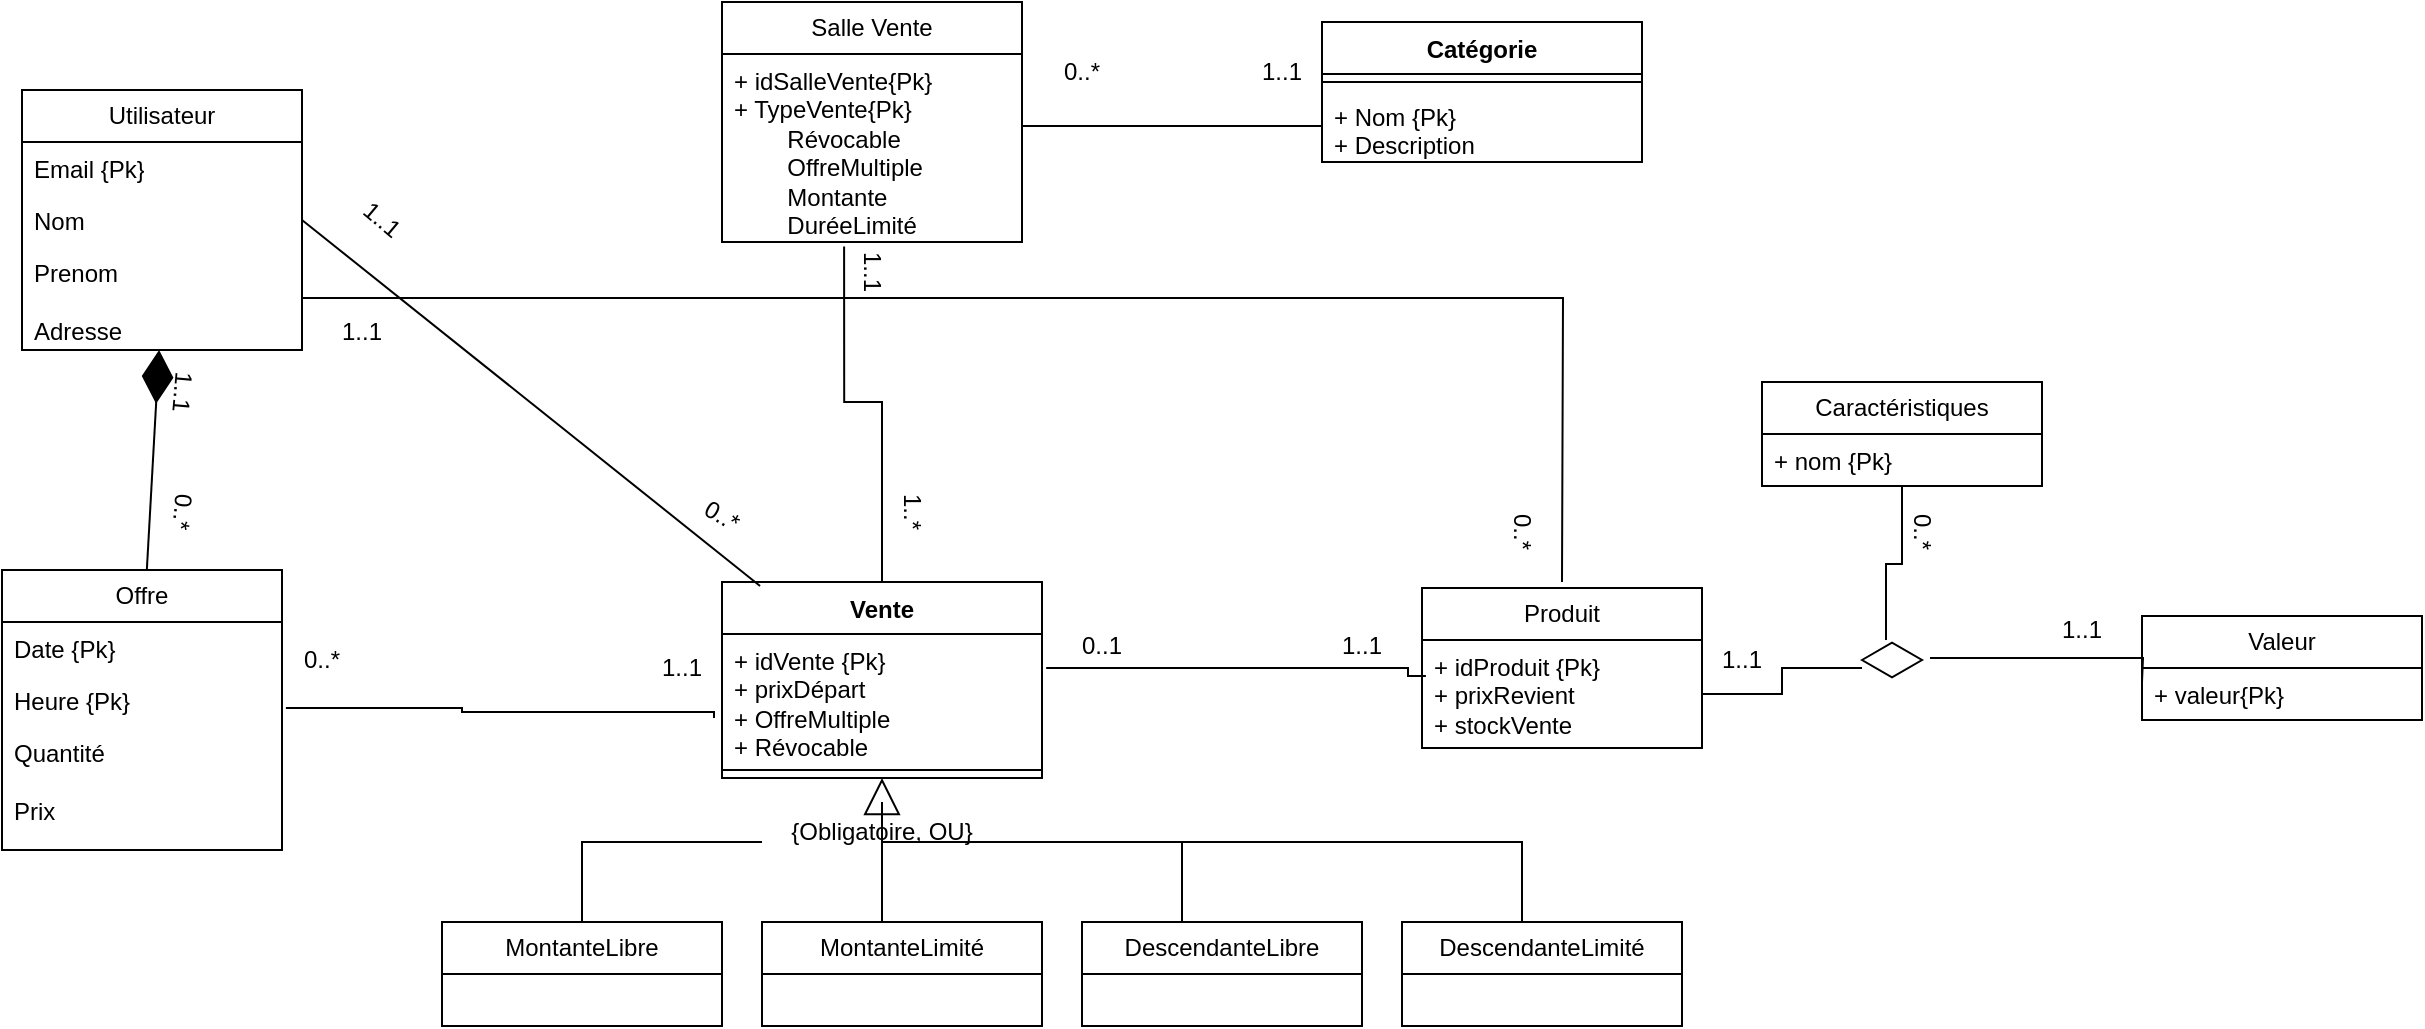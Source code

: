 <mxfile version="25.0.1">
  <diagram name="Page-1" id="bEzi7lj9S-R-zEcLBjzp">
    <mxGraphModel dx="2218" dy="712" grid="1" gridSize="10" guides="1" tooltips="1" connect="1" arrows="1" fold="1" page="1" pageScale="1" pageWidth="850" pageHeight="1100" math="0" shadow="0">
      <root>
        <mxCell id="0" />
        <mxCell id="1" parent="0" />
        <mxCell id="qWsT7fszdlcCHeryrmd0-2" value="Salle Vente" style="swimlane;fontStyle=0;childLayout=stackLayout;horizontal=1;startSize=26;fillColor=none;horizontalStack=0;resizeParent=1;resizeParentMax=0;resizeLast=0;collapsible=1;marginBottom=0;whiteSpace=wrap;html=1;" parent="1" vertex="1">
          <mxGeometry x="330" y="50" width="150" height="120" as="geometry" />
        </mxCell>
        <mxCell id="qWsT7fszdlcCHeryrmd0-3" value="&lt;div&gt;+ idSalleVente{Pk}&lt;br&gt;&lt;/div&gt;&lt;div&gt;+ TypeVente{Pk}&lt;/div&gt;&lt;div&gt;&lt;span style=&quot;white-space: pre;&quot;&gt;&#x9;Révocable&lt;/span&gt;&lt;span style=&quot;white-space: pre;&quot;&gt;&#x9;&lt;/span&gt;&lt;/div&gt;&lt;div&gt;&lt;span style=&quot;white-space: pre;&quot;&gt;&#x9;&lt;/span&gt;OffreMultiple&lt;/div&gt;&lt;div&gt;&lt;span style=&quot;white-space: pre;&quot;&gt;&#x9;&lt;/span&gt;Montante&lt;/div&gt;&lt;div&gt;&lt;span style=&quot;white-space: pre;&quot;&gt;&#x9;&lt;/span&gt;DuréeLimité&lt;br&gt;&lt;/div&gt;" style="text;strokeColor=none;fillColor=none;align=left;verticalAlign=top;spacingLeft=4;spacingRight=4;overflow=hidden;rotatable=0;points=[[0,0.5],[1,0.5]];portConstraint=eastwest;whiteSpace=wrap;html=1;" parent="qWsT7fszdlcCHeryrmd0-2" vertex="1">
          <mxGeometry y="26" width="150" height="94" as="geometry" />
        </mxCell>
        <mxCell id="qWsT7fszdlcCHeryrmd0-6" value="Catégorie" style="swimlane;fontStyle=1;align=center;verticalAlign=top;childLayout=stackLayout;horizontal=1;startSize=26;horizontalStack=0;resizeParent=1;resizeParentMax=0;resizeLast=0;collapsible=1;marginBottom=0;whiteSpace=wrap;html=1;" parent="1" vertex="1">
          <mxGeometry x="630" y="60" width="160" height="70" as="geometry" />
        </mxCell>
        <mxCell id="qWsT7fszdlcCHeryrmd0-8" value="" style="line;strokeWidth=1;fillColor=none;align=left;verticalAlign=middle;spacingTop=-1;spacingLeft=3;spacingRight=3;rotatable=0;labelPosition=right;points=[];portConstraint=eastwest;strokeColor=inherit;" parent="qWsT7fszdlcCHeryrmd0-6" vertex="1">
          <mxGeometry y="26" width="160" height="8" as="geometry" />
        </mxCell>
        <mxCell id="qWsT7fszdlcCHeryrmd0-7" value="&lt;div&gt;+ Nom {Pk}&lt;/div&gt;&lt;div&gt;+ Description&lt;br&gt;&lt;/div&gt;" style="text;strokeColor=none;fillColor=none;align=left;verticalAlign=top;spacingLeft=4;spacingRight=4;overflow=hidden;rotatable=0;points=[[0,0.5],[1,0.5]];portConstraint=eastwest;whiteSpace=wrap;html=1;" parent="qWsT7fszdlcCHeryrmd0-6" vertex="1">
          <mxGeometry y="34" width="160" height="36" as="geometry" />
        </mxCell>
        <mxCell id="qWsT7fszdlcCHeryrmd0-11" value="Vente" style="swimlane;fontStyle=1;align=center;verticalAlign=top;childLayout=stackLayout;horizontal=1;startSize=26;horizontalStack=0;resizeParent=1;resizeParentMax=0;resizeLast=0;collapsible=1;marginBottom=0;whiteSpace=wrap;html=1;" parent="1" vertex="1">
          <mxGeometry x="330" y="340" width="160" height="98" as="geometry">
            <mxRectangle x="330" y="340" width="70" height="30" as="alternateBounds" />
          </mxGeometry>
        </mxCell>
        <mxCell id="qWsT7fszdlcCHeryrmd0-12" value="&lt;div&gt;+ idVente {Pk}&lt;/div&gt;&lt;div&gt;+ prixDépart&lt;/div&gt;&lt;div&gt;+ OffreMultiple&lt;/div&gt;&lt;div&gt;+ Révocable&lt;/div&gt;" style="text;strokeColor=none;fillColor=none;align=left;verticalAlign=top;spacingLeft=4;spacingRight=4;overflow=hidden;rotatable=0;points=[[0,0.5],[1,0.5]];portConstraint=eastwest;whiteSpace=wrap;html=1;" parent="qWsT7fszdlcCHeryrmd0-11" vertex="1">
          <mxGeometry y="26" width="160" height="64" as="geometry" />
        </mxCell>
        <mxCell id="qWsT7fszdlcCHeryrmd0-13" value="" style="line;strokeWidth=1;fillColor=none;align=left;verticalAlign=middle;spacingTop=-1;spacingLeft=3;spacingRight=3;rotatable=0;labelPosition=right;points=[];portConstraint=eastwest;strokeColor=inherit;" parent="qWsT7fszdlcCHeryrmd0-11" vertex="1">
          <mxGeometry y="90" width="160" height="8" as="geometry" />
        </mxCell>
        <mxCell id="qWsT7fszdlcCHeryrmd0-16" value="" style="endArrow=none;html=1;edgeStyle=orthogonalEdgeStyle;rounded=0;exitX=0.407;exitY=1.024;exitDx=0;exitDy=0;exitPerimeter=0;entryX=0.5;entryY=0;entryDx=0;entryDy=0;" parent="1" source="qWsT7fszdlcCHeryrmd0-3" target="qWsT7fszdlcCHeryrmd0-11" edge="1">
          <mxGeometry relative="1" as="geometry">
            <mxPoint x="340" y="230.024" as="sourcePoint" />
            <mxPoint x="434" y="327" as="targetPoint" />
            <Array as="points">
              <mxPoint x="391" y="250" />
              <mxPoint x="410" y="250" />
            </Array>
          </mxGeometry>
        </mxCell>
        <mxCell id="qWsT7fszdlcCHeryrmd0-19" value="Produit" style="swimlane;fontStyle=0;childLayout=stackLayout;horizontal=1;startSize=26;fillColor=none;horizontalStack=0;resizeParent=1;resizeParentMax=0;resizeLast=0;collapsible=1;marginBottom=0;whiteSpace=wrap;html=1;" parent="1" vertex="1">
          <mxGeometry x="680" y="343" width="140" height="80" as="geometry" />
        </mxCell>
        <mxCell id="qWsT7fszdlcCHeryrmd0-20" value="&lt;div&gt;+ idProduit {Pk}&lt;/div&gt;&lt;div&gt;+ prixRevient&lt;/div&gt;&lt;div&gt;+ stockVente&lt;/div&gt;" style="text;strokeColor=none;fillColor=none;align=left;verticalAlign=top;spacingLeft=4;spacingRight=4;overflow=hidden;rotatable=0;points=[[0,0.5],[1,0.5]];portConstraint=eastwest;whiteSpace=wrap;html=1;" parent="qWsT7fszdlcCHeryrmd0-19" vertex="1">
          <mxGeometry y="26" width="140" height="54" as="geometry" />
        </mxCell>
        <mxCell id="qWsT7fszdlcCHeryrmd0-24" value="Caractéristiques" style="swimlane;fontStyle=0;childLayout=stackLayout;horizontal=1;startSize=26;fillColor=none;horizontalStack=0;resizeParent=1;resizeParentMax=0;resizeLast=0;collapsible=1;marginBottom=0;whiteSpace=wrap;html=1;" parent="1" vertex="1">
          <mxGeometry x="850" y="240" width="140" height="52" as="geometry" />
        </mxCell>
        <mxCell id="qWsT7fszdlcCHeryrmd0-25" value="+ nom {Pk}" style="text;strokeColor=none;fillColor=none;align=left;verticalAlign=top;spacingLeft=4;spacingRight=4;overflow=hidden;rotatable=0;points=[[0,0.5],[1,0.5]];portConstraint=eastwest;whiteSpace=wrap;html=1;" parent="qWsT7fszdlcCHeryrmd0-24" vertex="1">
          <mxGeometry y="26" width="140" height="26" as="geometry" />
        </mxCell>
        <mxCell id="qWsT7fszdlcCHeryrmd0-29" value="" style="html=1;whiteSpace=wrap;aspect=fixed;shape=isoRectangle;" parent="1" vertex="1">
          <mxGeometry x="900" y="370" width="30" height="18" as="geometry" />
        </mxCell>
        <mxCell id="qWsT7fszdlcCHeryrmd0-30" value="Valeur" style="swimlane;fontStyle=0;childLayout=stackLayout;horizontal=1;startSize=26;fillColor=none;horizontalStack=0;resizeParent=1;resizeParentMax=0;resizeLast=0;collapsible=1;marginBottom=0;whiteSpace=wrap;html=1;" parent="1" vertex="1">
          <mxGeometry x="1040" y="357" width="140" height="52" as="geometry" />
        </mxCell>
        <mxCell id="qWsT7fszdlcCHeryrmd0-31" value="+ valeur{Pk}" style="text;strokeColor=none;fillColor=none;align=left;verticalAlign=top;spacingLeft=4;spacingRight=4;overflow=hidden;rotatable=0;points=[[0,0.5],[1,0.5]];portConstraint=eastwest;whiteSpace=wrap;html=1;" parent="qWsT7fszdlcCHeryrmd0-30" vertex="1">
          <mxGeometry y="26" width="140" height="26" as="geometry" />
        </mxCell>
        <mxCell id="qWsT7fszdlcCHeryrmd0-34" value="" style="endArrow=none;html=1;edgeStyle=orthogonalEdgeStyle;rounded=0;exitX=1;exitY=0.5;exitDx=0;exitDy=0;entryX=0;entryY=0.722;entryDx=0;entryDy=0;entryPerimeter=0;" parent="1" source="qWsT7fszdlcCHeryrmd0-20" target="qWsT7fszdlcCHeryrmd0-29" edge="1">
          <mxGeometry relative="1" as="geometry">
            <mxPoint x="850" y="423" as="sourcePoint" />
            <mxPoint x="1010" y="423" as="targetPoint" />
          </mxGeometry>
        </mxCell>
        <mxCell id="qWsT7fszdlcCHeryrmd0-37" value="" style="endArrow=none;html=1;edgeStyle=orthogonalEdgeStyle;rounded=0;exitX=0.4;exitY=-0.056;exitDx=0;exitDy=0;entryX=0.5;entryY=1;entryDx=0;entryDy=0;exitPerimeter=0;" parent="1" source="qWsT7fszdlcCHeryrmd0-29" target="qWsT7fszdlcCHeryrmd0-24" edge="1">
          <mxGeometry relative="1" as="geometry">
            <mxPoint x="830" y="406" as="sourcePoint" />
            <mxPoint x="910" y="393" as="targetPoint" />
          </mxGeometry>
        </mxCell>
        <mxCell id="qWsT7fszdlcCHeryrmd0-38" value="" style="endArrow=none;html=1;edgeStyle=orthogonalEdgeStyle;rounded=0;exitX=1.133;exitY=0.444;exitDx=0;exitDy=0;exitPerimeter=0;" parent="1" source="qWsT7fszdlcCHeryrmd0-29" edge="1">
          <mxGeometry relative="1" as="geometry">
            <mxPoint x="950" y="413" as="sourcePoint" />
            <mxPoint x="1040" y="390" as="targetPoint" />
          </mxGeometry>
        </mxCell>
        <mxCell id="qWsT7fszdlcCHeryrmd0-39" value="" style="endArrow=block;endSize=16;endFill=0;html=1;rounded=0;entryX=0.5;entryY=1;entryDx=0;entryDy=0;" parent="1" target="qWsT7fszdlcCHeryrmd0-11" edge="1">
          <mxGeometry width="160" relative="1" as="geometry">
            <mxPoint x="410" y="510" as="sourcePoint" />
            <mxPoint x="470" y="500" as="targetPoint" />
          </mxGeometry>
        </mxCell>
        <mxCell id="qWsT7fszdlcCHeryrmd0-40" value="MontanteLimité" style="swimlane;fontStyle=0;childLayout=stackLayout;horizontal=1;startSize=26;fillColor=none;horizontalStack=0;resizeParent=1;resizeParentMax=0;resizeLast=0;collapsible=1;marginBottom=0;whiteSpace=wrap;html=1;" parent="1" vertex="1">
          <mxGeometry x="350" y="510" width="140" height="52" as="geometry" />
        </mxCell>
        <mxCell id="qWsT7fszdlcCHeryrmd0-44" value="DescendanteLibre" style="swimlane;fontStyle=0;childLayout=stackLayout;horizontal=1;startSize=26;fillColor=none;horizontalStack=0;resizeParent=1;resizeParentMax=0;resizeLast=0;collapsible=1;marginBottom=0;whiteSpace=wrap;html=1;" parent="1" vertex="1">
          <mxGeometry x="510" y="510" width="140" height="52" as="geometry" />
        </mxCell>
        <mxCell id="qWsT7fszdlcCHeryrmd0-45" value="MontanteLibre" style="swimlane;fontStyle=0;childLayout=stackLayout;horizontal=1;startSize=26;fillColor=none;horizontalStack=0;resizeParent=1;resizeParentMax=0;resizeLast=0;collapsible=1;marginBottom=0;whiteSpace=wrap;html=1;" parent="1" vertex="1">
          <mxGeometry x="190" y="510" width="140" height="52" as="geometry" />
        </mxCell>
        <mxCell id="qWsT7fszdlcCHeryrmd0-46" value="DescendanteLimité" style="swimlane;fontStyle=0;childLayout=stackLayout;horizontal=1;startSize=26;fillColor=none;horizontalStack=0;resizeParent=1;resizeParentMax=0;resizeLast=0;collapsible=1;marginBottom=0;whiteSpace=wrap;html=1;" parent="1" vertex="1">
          <mxGeometry x="670" y="510" width="140" height="52" as="geometry" />
        </mxCell>
        <mxCell id="qWsT7fszdlcCHeryrmd0-47" value="" style="endArrow=none;html=1;edgeStyle=orthogonalEdgeStyle;rounded=0;entryX=0.5;entryY=0;entryDx=0;entryDy=0;" parent="1" source="arsJJCZGLAYH2kTcxUSl-16" target="qWsT7fszdlcCHeryrmd0-45" edge="1">
          <mxGeometry relative="1" as="geometry">
            <mxPoint x="410" y="460" as="sourcePoint" />
            <mxPoint x="350" y="768" as="targetPoint" />
            <Array as="points">
              <mxPoint x="260" y="470" />
            </Array>
          </mxGeometry>
        </mxCell>
        <mxCell id="qWsT7fszdlcCHeryrmd0-48" value="" style="endArrow=none;html=1;edgeStyle=orthogonalEdgeStyle;rounded=0;entryX=0.5;entryY=0;entryDx=0;entryDy=0;" parent="1" edge="1">
          <mxGeometry relative="1" as="geometry">
            <mxPoint x="410" y="470" as="sourcePoint" />
            <mxPoint x="560" y="510" as="targetPoint" />
            <Array as="points">
              <mxPoint x="560" y="470" />
            </Array>
          </mxGeometry>
        </mxCell>
        <mxCell id="qWsT7fszdlcCHeryrmd0-49" value="" style="endArrow=none;html=1;edgeStyle=orthogonalEdgeStyle;rounded=0;entryX=0.5;entryY=0;entryDx=0;entryDy=0;" parent="1" edge="1">
          <mxGeometry relative="1" as="geometry">
            <mxPoint x="560" y="470" as="sourcePoint" />
            <mxPoint x="730" y="510" as="targetPoint" />
            <Array as="points">
              <mxPoint x="730" y="470" />
            </Array>
          </mxGeometry>
        </mxCell>
        <mxCell id="arsJJCZGLAYH2kTcxUSl-1" value="Offre" style="swimlane;fontStyle=0;childLayout=stackLayout;horizontal=1;startSize=26;fillColor=none;horizontalStack=0;resizeParent=1;resizeParentMax=0;resizeLast=0;collapsible=1;marginBottom=0;whiteSpace=wrap;html=1;" parent="1" vertex="1">
          <mxGeometry x="-30" y="334" width="140" height="140" as="geometry" />
        </mxCell>
        <mxCell id="arsJJCZGLAYH2kTcxUSl-2" value="Date {Pk}" style="text;strokeColor=none;fillColor=none;align=left;verticalAlign=top;spacingLeft=4;spacingRight=4;overflow=hidden;rotatable=0;points=[[0,0.5],[1,0.5]];portConstraint=eastwest;whiteSpace=wrap;html=1;" parent="arsJJCZGLAYH2kTcxUSl-1" vertex="1">
          <mxGeometry y="26" width="140" height="26" as="geometry" />
        </mxCell>
        <mxCell id="arsJJCZGLAYH2kTcxUSl-3" value="Heure {Pk}" style="text;strokeColor=none;fillColor=none;align=left;verticalAlign=top;spacingLeft=4;spacingRight=4;overflow=hidden;rotatable=0;points=[[0,0.5],[1,0.5]];portConstraint=eastwest;whiteSpace=wrap;html=1;" parent="arsJJCZGLAYH2kTcxUSl-1" vertex="1">
          <mxGeometry y="52" width="140" height="26" as="geometry" />
        </mxCell>
        <mxCell id="arsJJCZGLAYH2kTcxUSl-4" value="&lt;div&gt;Quantité&lt;/div&gt;&lt;div&gt;&lt;br&gt;&lt;/div&gt;&lt;div&gt;Prix&lt;br&gt;&lt;/div&gt;" style="text;strokeColor=none;fillColor=none;align=left;verticalAlign=top;spacingLeft=4;spacingRight=4;overflow=hidden;rotatable=0;points=[[0,0.5],[1,0.5]];portConstraint=eastwest;whiteSpace=wrap;html=1;" parent="arsJJCZGLAYH2kTcxUSl-1" vertex="1">
          <mxGeometry y="78" width="140" height="62" as="geometry" />
        </mxCell>
        <mxCell id="arsJJCZGLAYH2kTcxUSl-6" value="Utilisateur" style="swimlane;fontStyle=0;childLayout=stackLayout;horizontal=1;startSize=26;fillColor=none;horizontalStack=0;resizeParent=1;resizeParentMax=0;resizeLast=0;collapsible=1;marginBottom=0;whiteSpace=wrap;html=1;" parent="1" vertex="1">
          <mxGeometry x="-20" y="94" width="140" height="130" as="geometry" />
        </mxCell>
        <mxCell id="arsJJCZGLAYH2kTcxUSl-7" value="Email {Pk}" style="text;strokeColor=none;fillColor=none;align=left;verticalAlign=top;spacingLeft=4;spacingRight=4;overflow=hidden;rotatable=0;points=[[0,0.5],[1,0.5]];portConstraint=eastwest;whiteSpace=wrap;html=1;" parent="arsJJCZGLAYH2kTcxUSl-6" vertex="1">
          <mxGeometry y="26" width="140" height="26" as="geometry" />
        </mxCell>
        <mxCell id="arsJJCZGLAYH2kTcxUSl-8" value="Nom" style="text;strokeColor=none;fillColor=none;align=left;verticalAlign=top;spacingLeft=4;spacingRight=4;overflow=hidden;rotatable=0;points=[[0,0.5],[1,0.5]];portConstraint=eastwest;whiteSpace=wrap;html=1;" parent="arsJJCZGLAYH2kTcxUSl-6" vertex="1">
          <mxGeometry y="52" width="140" height="26" as="geometry" />
        </mxCell>
        <mxCell id="arsJJCZGLAYH2kTcxUSl-9" value="&lt;div&gt;Prenom&lt;/div&gt;&lt;div&gt;&lt;br&gt;&lt;/div&gt;&lt;div&gt;Adresse&lt;/div&gt;&lt;div&gt;&lt;br&gt;&lt;/div&gt;&lt;div&gt;&lt;br&gt;&lt;/div&gt;" style="text;strokeColor=none;fillColor=none;align=left;verticalAlign=top;spacingLeft=4;spacingRight=4;overflow=hidden;rotatable=0;points=[[0,0.5],[1,0.5]];portConstraint=eastwest;whiteSpace=wrap;html=1;" parent="arsJJCZGLAYH2kTcxUSl-6" vertex="1">
          <mxGeometry y="78" width="140" height="52" as="geometry" />
        </mxCell>
        <mxCell id="arsJJCZGLAYH2kTcxUSl-12" value="1..1" style="text;strokeColor=none;align=center;fillColor=none;html=1;verticalAlign=middle;whiteSpace=wrap;rounded=0;rotation=40;" parent="1" vertex="1">
          <mxGeometry x="130" y="144" width="60" height="30" as="geometry" />
        </mxCell>
        <mxCell id="arsJJCZGLAYH2kTcxUSl-13" value="0..*" style="text;strokeColor=none;align=center;fillColor=none;html=1;verticalAlign=middle;whiteSpace=wrap;rounded=0;rotation=30;" parent="1" vertex="1">
          <mxGeometry x="300" y="292" width="60" height="30" as="geometry" />
        </mxCell>
        <mxCell id="arsJJCZGLAYH2kTcxUSl-14" value="0..*" style="text;strokeColor=none;align=center;fillColor=none;html=1;verticalAlign=middle;whiteSpace=wrap;rounded=0;" parent="1" vertex="1">
          <mxGeometry x="100" y="364" width="60" height="30" as="geometry" />
        </mxCell>
        <mxCell id="arsJJCZGLAYH2kTcxUSl-15" value="1..1" style="text;strokeColor=none;align=center;fillColor=none;html=1;verticalAlign=middle;whiteSpace=wrap;rounded=0;" parent="1" vertex="1">
          <mxGeometry x="280" y="368" width="60" height="30" as="geometry" />
        </mxCell>
        <mxCell id="arsJJCZGLAYH2kTcxUSl-17" value="" style="endArrow=none;html=1;edgeStyle=orthogonalEdgeStyle;rounded=0;entryX=0.5;entryY=0;entryDx=0;entryDy=0;" parent="1" target="arsJJCZGLAYH2kTcxUSl-16" edge="1">
          <mxGeometry relative="1" as="geometry">
            <mxPoint x="410" y="460" as="sourcePoint" />
            <mxPoint x="260" y="510" as="targetPoint" />
            <Array as="points">
              <mxPoint x="410" y="470" />
            </Array>
          </mxGeometry>
        </mxCell>
        <mxCell id="arsJJCZGLAYH2kTcxUSl-16" value="{Obligatoire, OU}" style="text;strokeColor=none;align=center;fillColor=none;html=1;verticalAlign=middle;whiteSpace=wrap;rounded=0;" parent="1" vertex="1">
          <mxGeometry x="350" y="450" width="120" height="30" as="geometry" />
        </mxCell>
        <mxCell id="arsJJCZGLAYH2kTcxUSl-18" value="1..1" style="text;strokeColor=none;align=center;fillColor=none;html=1;verticalAlign=middle;whiteSpace=wrap;rounded=0;rotation=90;" parent="1" vertex="1">
          <mxGeometry x="375" y="170" width="60" height="30" as="geometry" />
        </mxCell>
        <mxCell id="arsJJCZGLAYH2kTcxUSl-20" value="1..*" style="text;strokeColor=none;align=center;fillColor=none;html=1;verticalAlign=middle;whiteSpace=wrap;rounded=0;rotation=90;" parent="1" vertex="1">
          <mxGeometry x="395" y="290" width="60" height="30" as="geometry" />
        </mxCell>
        <mxCell id="arsJJCZGLAYH2kTcxUSl-21" value="0..*" style="text;strokeColor=none;align=center;fillColor=none;html=1;verticalAlign=middle;whiteSpace=wrap;rounded=0;rotation=0;" parent="1" vertex="1">
          <mxGeometry x="480" y="70" width="60" height="30" as="geometry" />
        </mxCell>
        <mxCell id="arsJJCZGLAYH2kTcxUSl-22" value="&lt;div&gt;1..1&lt;/div&gt;" style="text;strokeColor=none;align=center;fillColor=none;html=1;verticalAlign=middle;whiteSpace=wrap;rounded=0;rotation=0;" parent="1" vertex="1">
          <mxGeometry x="580" y="70" width="60" height="30" as="geometry" />
        </mxCell>
        <mxCell id="arsJJCZGLAYH2kTcxUSl-23" value="1..1" style="text;strokeColor=none;align=center;fillColor=none;html=1;verticalAlign=middle;whiteSpace=wrap;rounded=0;" parent="1" vertex="1">
          <mxGeometry x="620" y="357" width="60" height="30" as="geometry" />
        </mxCell>
        <mxCell id="arsJJCZGLAYH2kTcxUSl-24" value="0..1" style="text;strokeColor=none;align=center;fillColor=none;html=1;verticalAlign=middle;whiteSpace=wrap;rounded=0;" parent="1" vertex="1">
          <mxGeometry x="490" y="357" width="60" height="30" as="geometry" />
        </mxCell>
        <mxCell id="arsJJCZGLAYH2kTcxUSl-27" value="" style="endArrow=diamondThin;endFill=1;endSize=24;html=1;rounded=0;exitX=1;exitY=1;exitDx=0;exitDy=0;" parent="1" source="arsJJCZGLAYH2kTcxUSl-29" target="arsJJCZGLAYH2kTcxUSl-9" edge="1">
          <mxGeometry width="160" relative="1" as="geometry">
            <mxPoint x="-57" y="292" as="sourcePoint" />
            <mxPoint x="-20" y="280" as="targetPoint" />
          </mxGeometry>
        </mxCell>
        <mxCell id="arsJJCZGLAYH2kTcxUSl-28" value="1..1" style="text;strokeColor=none;align=center;fillColor=none;html=1;verticalAlign=middle;whiteSpace=wrap;rounded=0;rotation=95;" parent="1" vertex="1">
          <mxGeometry x="30" y="230" width="60" height="30" as="geometry" />
        </mxCell>
        <mxCell id="arsJJCZGLAYH2kTcxUSl-29" value="0..*" style="text;strokeColor=none;align=center;fillColor=none;html=1;verticalAlign=middle;whiteSpace=wrap;rounded=0;rotation=95;" parent="1" vertex="1">
          <mxGeometry x="30" y="290" width="60" height="30" as="geometry" />
        </mxCell>
        <mxCell id="arsJJCZGLAYH2kTcxUSl-30" value="1..1" style="text;strokeColor=none;align=center;fillColor=none;html=1;verticalAlign=middle;whiteSpace=wrap;rounded=0;" parent="1" vertex="1">
          <mxGeometry x="810" y="364" width="60" height="30" as="geometry" />
        </mxCell>
        <mxCell id="arsJJCZGLAYH2kTcxUSl-31" value="0..*" style="text;strokeColor=none;align=center;fillColor=none;html=1;verticalAlign=middle;whiteSpace=wrap;rounded=0;rotation=90;" parent="1" vertex="1">
          <mxGeometry x="900" y="300" width="60" height="30" as="geometry" />
        </mxCell>
        <mxCell id="arsJJCZGLAYH2kTcxUSl-32" value="1..1" style="text;strokeColor=none;align=center;fillColor=none;html=1;verticalAlign=middle;whiteSpace=wrap;rounded=0;rotation=0;" parent="1" vertex="1">
          <mxGeometry x="980" y="349" width="60" height="30" as="geometry" />
        </mxCell>
        <mxCell id="vcUzRIE8Da5iFP0sOJI3-2" value="" style="endArrow=none;html=1;edgeStyle=orthogonalEdgeStyle;rounded=0;exitX=1;exitY=0.5;exitDx=0;exitDy=0;" parent="1" source="arsJJCZGLAYH2kTcxUSl-9" edge="1">
          <mxGeometry relative="1" as="geometry">
            <mxPoint x="460" y="270" as="sourcePoint" />
            <mxPoint x="750" y="340" as="targetPoint" />
          </mxGeometry>
        </mxCell>
        <mxCell id="vcUzRIE8Da5iFP0sOJI3-5" value="1..1" style="text;strokeColor=none;align=center;fillColor=none;html=1;verticalAlign=middle;whiteSpace=wrap;rounded=0;" parent="1" vertex="1">
          <mxGeometry x="120" y="200" width="60" height="30" as="geometry" />
        </mxCell>
        <mxCell id="vcUzRIE8Da5iFP0sOJI3-6" value="0..*" style="text;strokeColor=none;align=center;fillColor=none;html=1;verticalAlign=middle;whiteSpace=wrap;rounded=0;rotation=90;" parent="1" vertex="1">
          <mxGeometry x="700" y="300" width="60" height="30" as="geometry" />
        </mxCell>
        <mxCell id="wZGDpGCoyFhCIEZZYvvW-2" value="" style="endArrow=none;html=1;edgeStyle=orthogonalEdgeStyle;rounded=0;exitX=1.013;exitY=0.266;exitDx=0;exitDy=0;exitPerimeter=0;entryX=0.014;entryY=0.333;entryDx=0;entryDy=0;entryPerimeter=0;" edge="1" parent="1" source="qWsT7fszdlcCHeryrmd0-12" target="qWsT7fszdlcCHeryrmd0-20">
          <mxGeometry relative="1" as="geometry">
            <mxPoint x="500" y="393" as="sourcePoint" />
            <mxPoint x="660" y="393" as="targetPoint" />
            <Array as="points">
              <mxPoint x="673" y="383" />
              <mxPoint x="673" y="387" />
            </Array>
          </mxGeometry>
        </mxCell>
        <mxCell id="wZGDpGCoyFhCIEZZYvvW-5" value="" style="endArrow=none;html=1;edgeStyle=orthogonalEdgeStyle;rounded=0;exitX=0;exitY=1;exitDx=0;exitDy=0;entryX=0;entryY=0.5;entryDx=0;entryDy=0;" edge="1" parent="1" source="arsJJCZGLAYH2kTcxUSl-21" target="qWsT7fszdlcCHeryrmd0-7">
          <mxGeometry relative="1" as="geometry">
            <mxPoint x="500" y="158.5" as="sourcePoint" />
            <mxPoint x="660" y="158.5" as="targetPoint" />
          </mxGeometry>
        </mxCell>
        <mxCell id="wZGDpGCoyFhCIEZZYvvW-12" value="" style="endArrow=none;html=1;edgeStyle=orthogonalEdgeStyle;rounded=0;exitX=1.014;exitY=0.113;exitDx=0;exitDy=0;exitPerimeter=0;entryX=-0.025;entryY=0.656;entryDx=0;entryDy=0;entryPerimeter=0;" edge="1" parent="1" target="qWsT7fszdlcCHeryrmd0-12">
          <mxGeometry relative="1" as="geometry">
            <mxPoint x="111.96" y="403.006" as="sourcePoint" />
            <mxPoint x="280" y="404" as="targetPoint" />
            <Array as="points">
              <mxPoint x="200" y="403" />
              <mxPoint x="200" y="405" />
              <mxPoint x="326" y="405" />
            </Array>
          </mxGeometry>
        </mxCell>
        <mxCell id="wZGDpGCoyFhCIEZZYvvW-23" value="" style="endArrow=none;html=1;rounded=0;exitX=1;exitY=0.5;exitDx=0;exitDy=0;entryX=0.119;entryY=0.02;entryDx=0;entryDy=0;entryPerimeter=0;" edge="1" parent="1" source="arsJJCZGLAYH2kTcxUSl-8" target="qWsT7fszdlcCHeryrmd0-11">
          <mxGeometry relative="1" as="geometry">
            <mxPoint x="140" y="265.5" as="sourcePoint" />
            <mxPoint x="300" y="265.5" as="targetPoint" />
          </mxGeometry>
        </mxCell>
      </root>
    </mxGraphModel>
  </diagram>
</mxfile>
